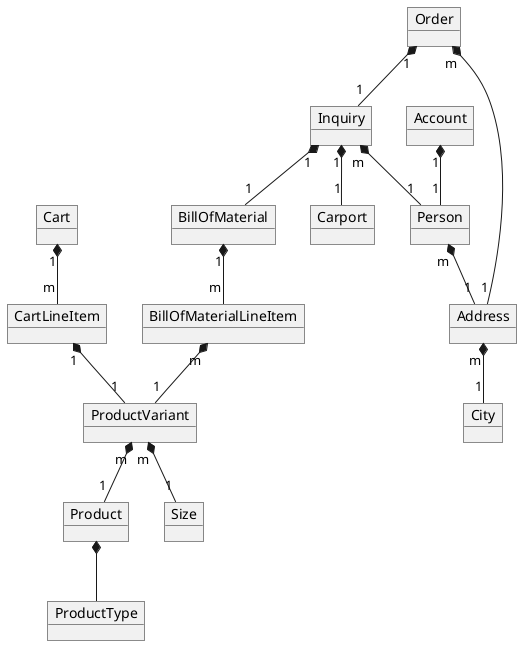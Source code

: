 @startuml
'https://plantuml.com/object-diagram

object Cart
object CartLineItem
object City
object Address
object Account
object Person
object Order
object Inquiry
object Carport
object BillOfMaterial
object BillOfMaterialLineItem
object Product
object ProductVariant
object ProductType
object Size

ProductVariant "m"*--"1" Product
ProductVariant "m"*--"1" Size
Product *-- ProductType

Account "1"*--"1" Person
Person "m"*--"1" Address
Address "m"*--"1" City

Inquiry "1" *-- "1" Carport
Inquiry "1" *-- "1" BillOfMaterial
Inquiry "m" *-- "1" Person
BillOfMaterial "1" *-- "m" BillOfMaterialLineItem
BillOfMaterialLineItem "m" *-- "1" ProductVariant

Order "m" *-- "1" Address
Order "1" *-- "1" Inquiry

Cart "1" *-- "m" CartLineItem
CartLineItem "1" *-- "1" ProductVariant


@enduml
